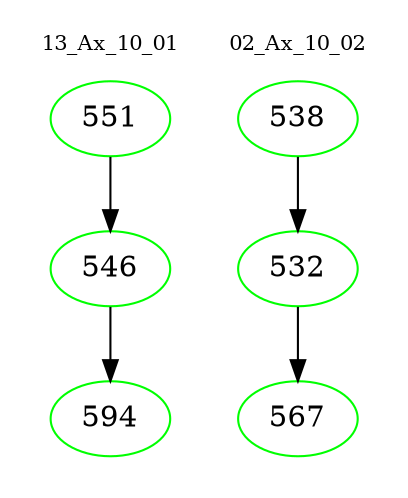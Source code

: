 digraph{
subgraph cluster_0 {
color = white
label = "13_Ax_10_01";
fontsize=10;
T0_551 [label="551", color="green"]
T0_551 -> T0_546 [color="black"]
T0_546 [label="546", color="green"]
T0_546 -> T0_594 [color="black"]
T0_594 [label="594", color="green"]
}
subgraph cluster_1 {
color = white
label = "02_Ax_10_02";
fontsize=10;
T1_538 [label="538", color="green"]
T1_538 -> T1_532 [color="black"]
T1_532 [label="532", color="green"]
T1_532 -> T1_567 [color="black"]
T1_567 [label="567", color="green"]
}
}
